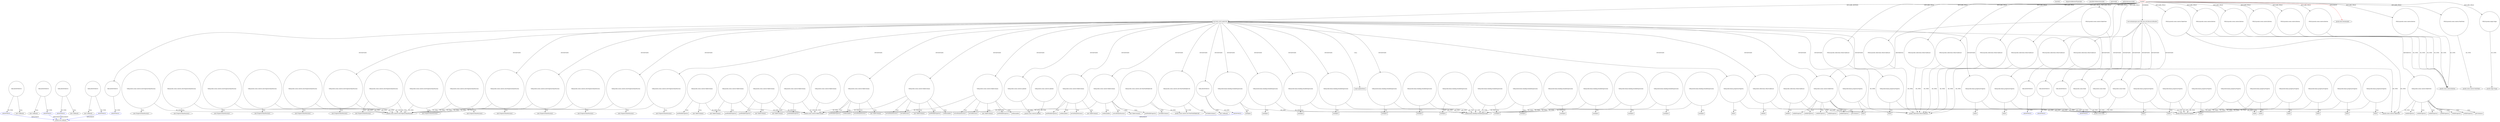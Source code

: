 digraph {
baseInfo[graphId=918,category="pattern",isAnonymous=false,possibleRelation=true]
frameworkRelatedTypesInfo[0="javafx.fxml.Initializable"]
possibleCollaborationsInfo[0="918~INSTANTIATION-~javafx.fxml.Initializable ~javafx.util.Callback ~false~true",1="918~INSTANTIATION-~javafx.fxml.Initializable ~javafx.util.Callback ~false~true",2="918~INSTANTIATION-~javafx.fxml.Initializable ~javafx.util.Callback ~false~true",3="918~INSTANTIATION-~javafx.fxml.Initializable ~javafx.util.Callback ~false~true",4="918~INSTANTIATION-CLIENT_METHOD_DECLARATION-~javafx.fxml.Initializable ~javafx.util.Callback ~false~true"]
patternInfo[frequency=2.0,patternRootClient=0]
patternInstancesInfo[0="bianconejo-CEFX~/bianconejo-CEFX/CEFX-master/src/cefx/CEPrincipalController.java~CEPrincipalController~2114",1="bianconejo-CEFX~/bianconejo-CEFX/CEFX-master/src/cefx/CECommandeController.java~CECommandeController~2084"]
721[label="javafx.util.Callback",vertexType="FRAMEWORK_INTERFACE_TYPE",isFrameworkType=false]
744[label="ANONYMOUS",vertexType="REFERENCE_ANONYMOUS_DECLARATION",isFrameworkType=false,color=blue]
767[label="ANONYMOUS",vertexType="REFERENCE_ANONYMOUS_DECLARATION",isFrameworkType=false,color=blue]
720[label="ANONYMOUS",vertexType="REFERENCE_ANONYMOUS_DECLARATION",isFrameworkType=false,color=blue]
790[label="ANONYMOUS",vertexType="REFERENCE_ANONYMOUS_DECLARATION",isFrameworkType=false,color=blue]
1018[label="ANONYMOUS",vertexType="REFERENCE_ANONYMOUS_DECLARATION",isFrameworkType=false,color=blue]
789[label="VAR:ANONYMOUS",vertexType="VARIABLE_EXPRESION",isFrameworkType=false,shape=circle]
719[label="VAR:ANONYMOUS",vertexType="VARIABLE_EXPRESION",isFrameworkType=false,shape=circle]
766[label="VAR:ANONYMOUS",vertexType="VARIABLE_EXPRESION",isFrameworkType=false,shape=circle]
1017[label="VAR:ANONYMOUS",vertexType="VARIABLE_EXPRESION",isFrameworkType=false,shape=circle]
743[label="VAR:ANONYMOUS",vertexType="VARIABLE_EXPRESION",isFrameworkType=false,shape=circle]
981[label="METHOD_DECLARATION",vertexType="CLIENT_METHOD_DECLARATION",isFrameworkType=false,shape=box]
0[label="CLIENT",vertexType="ROOT_CLIENT_CLASS_DECLARATION",isFrameworkType=false,color=red]
8[label="FIELD:javafx.scene.control.Button",vertexType="FIELD_DECLARATION",isFrameworkType=false,shape=circle]
12[label="FIELD:javafx.scene.control.Button",vertexType="FIELD_DECLARATION",isFrameworkType=false,shape=circle]
10[label="FIELD:javafx.scene.control.Button",vertexType="FIELD_DECLARATION",isFrameworkType=false,shape=circle]
18[label="FIELD:javafx.scene.control.Button",vertexType="FIELD_DECLARATION",isFrameworkType=false,shape=circle]
14[label="FIELD:javafx.scene.control.Button",vertexType="FIELD_DECLARATION",isFrameworkType=false,shape=circle]
6[label="FIELD:javafx.scene.control.Button",vertexType="FIELD_DECLARATION",isFrameworkType=false,shape=circle]
2[label="FIELD:javafx.collections.ObservableList",vertexType="FIELD_DECLARATION",isFrameworkType=false,shape=circle]
3[label="javafx.collections.ObservableList",vertexType="FRAMEWORK_INTERFACE_TYPE",isFrameworkType=false]
44[label="FIELD:javafx.collections.ObservableList",vertexType="FIELD_DECLARATION",isFrameworkType=false,shape=circle]
40[label="FIELD:javafx.collections.ObservableList",vertexType="FIELD_DECLARATION",isFrameworkType=false,shape=circle]
74[label="FIELD:javafx.collections.ObservableList",vertexType="FIELD_DECLARATION",isFrameworkType=false,shape=circle]
60[label="FIELD:javafx.collections.ObservableList",vertexType="FIELD_DECLARATION",isFrameworkType=false,shape=circle]
46[label="FIELD:javafx.collections.ObservableList",vertexType="FIELD_DECLARATION",isFrameworkType=false,shape=circle]
62[label="FIELD:javafx.collections.ObservableList",vertexType="FIELD_DECLARATION",isFrameworkType=false,shape=circle]
102[label="FIELD:javafx.collections.ObservableList",vertexType="FIELD_DECLARATION",isFrameworkType=false,shape=circle]
104[label="void initialize(java.net.URL,java.util.ResourceBundle)",vertexType="OVERRIDING_METHOD_DECLARATION",isFrameworkType=false,shape=box]
94[label="FIELD:javafx.scene.control.TextField",vertexType="FIELD_DECLARATION",isFrameworkType=false,shape=circle]
1004[label="VAR:javafx.scene.control.cell.PropertyValueFactory",vertexType="VARIABLE_EXPRESION",isFrameworkType=false,shape=circle]
1003[label="new PropertyValueFactory()",vertexType="CONSTRUCTOR_CALL",isFrameworkType=false]
988[label="VAR:javafx.scene.control.cell.PropertyValueFactory",vertexType="VARIABLE_EXPRESION",isFrameworkType=false,shape=circle]
987[label="new PropertyValueFactory()",vertexType="CONSTRUCTOR_CALL",isFrameworkType=false]
1036[label="VAR:javafx.scene.control.cell.PropertyValueFactory",vertexType="VARIABLE_EXPRESION",isFrameworkType=false,shape=circle]
1035[label="new PropertyValueFactory()",vertexType="CONSTRUCTOR_CALL",isFrameworkType=false]
1012[label="VAR:javafx.scene.control.cell.PropertyValueFactory",vertexType="VARIABLE_EXPRESION",isFrameworkType=false,shape=circle]
1011[label="new PropertyValueFactory()",vertexType="CONSTRUCTOR_CALL",isFrameworkType=false]
996[label="VAR:javafx.scene.control.cell.PropertyValueFactory",vertexType="VARIABLE_EXPRESION",isFrameworkType=false,shape=circle]
995[label="new PropertyValueFactory()",vertexType="CONSTRUCTOR_CALL",isFrameworkType=false]
396[label="VAR:ANONYMOUS",vertexType="VARIABLE_EXPRESION",isFrameworkType=false,shape=circle]
1021[label="VAR:ANONYMOUS",vertexType="VARIABLE_EXPRESION",isFrameworkType=false,shape=circle]
329[label="VAR:ANONYMOUS",vertexType="VARIABLE_EXPRESION",isFrameworkType=false,shape=circle]
370[label="VAR:ANONYMOUS",vertexType="VARIABLE_EXPRESION",isFrameworkType=false,shape=circle]
1[label="javafx.fxml.Initializable",vertexType="FRAMEWORK_INTERFACE_TYPE",isFrameworkType=false]
85[label="javafx.scene.control.TextField",vertexType="FRAMEWORK_CLASS_TYPE",isFrameworkType=false]
1025[label="VAR:javafx.scene.control.Labeled",vertexType="VARIABLE_EXPRESION",isFrameworkType=false,shape=circle]
80[label="FIELD:javafx.scene.control.TableView",vertexType="FIELD_DECLARATION",isFrameworkType=false,shape=circle]
78[label="FIELD:javafx.scene.control.TableView",vertexType="FIELD_DECLARATION",isFrameworkType=false,shape=circle]
983[label="VAR:javafx.scene.control.TableColumn",vertexType="VARIABLE_EXPRESION",isFrameworkType=false,shape=circle]
982[label="new TableColumn()",vertexType="CONSTRUCTOR_CALL",isFrameworkType=false]
1053[label="prefWidthProperty()",vertexType="INSIDE_CALL",isFrameworkType=false,shape=box]
1007[label="VAR:javafx.scene.control.TableColumn",vertexType="VARIABLE_EXPRESION",isFrameworkType=false,shape=circle]
1006[label="new TableColumn()",vertexType="CONSTRUCTOR_CALL",isFrameworkType=false]
1089[label="prefWidthProperty()",vertexType="INSIDE_CALL",isFrameworkType=false,shape=box]
1031[label="VAR:javafx.scene.control.TableColumn",vertexType="VARIABLE_EXPRESION",isFrameworkType=false,shape=circle]
1030[label="new TableColumn()",vertexType="CONSTRUCTOR_CALL",isFrameworkType=false]
1101[label="prefWidthProperty()",vertexType="INSIDE_CALL",isFrameworkType=false,shape=box]
991[label="VAR:javafx.scene.control.TableColumn",vertexType="VARIABLE_EXPRESION",isFrameworkType=false,shape=circle]
990[label="new TableColumn()",vertexType="CONSTRUCTOR_CALL",isFrameworkType=false]
1065[label="prefWidthProperty()",vertexType="INSIDE_CALL",isFrameworkType=false,shape=box]
999[label="VAR:javafx.scene.control.TableColumn",vertexType="VARIABLE_EXPRESION",isFrameworkType=false,shape=circle]
998[label="new TableColumn()",vertexType="CONSTRUCTOR_CALL",isFrameworkType=false]
1077[label="prefWidthProperty()",vertexType="INSIDE_CALL",isFrameworkType=false,shape=box]
1024[label="super.updateItem()",vertexType="SUPER_CALL",isFrameworkType=false,shape=box]
1060[label="setResizable()",vertexType="INSIDE_CALL",isFrameworkType=false,shape=box]
1084[label="setResizable()",vertexType="INSIDE_CALL",isFrameworkType=false,shape=box]
1072[label="setResizable()",vertexType="INSIDE_CALL",isFrameworkType=false,shape=box]
1096[label="setResizable()",vertexType="INSIDE_CALL",isFrameworkType=false,shape=box]
1108[label="setResizable()",vertexType="INSIDE_CALL",isFrameworkType=false,shape=box]
707[label="javafx.scene.control.cell.PropertyValueFactory",vertexType="FRAMEWORK_CLASS_TYPE",isFrameworkType=false]
761[label="VAR:javafx.scene.control.cell.PropertyValueFactory",vertexType="VARIABLE_EXPRESION",isFrameworkType=false,shape=circle]
760[label="new PropertyValueFactory()",vertexType="CONSTRUCTOR_CALL",isFrameworkType=false]
784[label="VAR:javafx.scene.control.cell.PropertyValueFactory",vertexType="VARIABLE_EXPRESION",isFrameworkType=false,shape=circle]
783[label="new PropertyValueFactory()",vertexType="CONSTRUCTOR_CALL",isFrameworkType=false]
738[label="VAR:javafx.scene.control.cell.PropertyValueFactory",vertexType="VARIABLE_EXPRESION",isFrameworkType=false,shape=circle]
737[label="new PropertyValueFactory()",vertexType="CONSTRUCTOR_CALL",isFrameworkType=false]
714[label="VAR:javafx.scene.control.cell.PropertyValueFactory",vertexType="VARIABLE_EXPRESION",isFrameworkType=false,shape=circle]
713[label="new PropertyValueFactory()",vertexType="CONSTRUCTOR_CALL",isFrameworkType=false]
836[label="VAR:javafx.scene.control.cell.PropertyValueFactory",vertexType="VARIABLE_EXPRESION",isFrameworkType=false,shape=circle]
835[label="new PropertyValueFactory()",vertexType="CONSTRUCTOR_CALL",isFrameworkType=false]
706[label="VAR:javafx.scene.control.cell.PropertyValueFactory",vertexType="VARIABLE_EXPRESION",isFrameworkType=false,shape=circle]
705[label="new PropertyValueFactory()",vertexType="CONSTRUCTOR_CALL",isFrameworkType=false]
815[label="VAR:javafx.scene.control.cell.PropertyValueFactory",vertexType="VARIABLE_EXPRESION",isFrameworkType=false,shape=circle]
814[label="new PropertyValueFactory()",vertexType="CONSTRUCTOR_CALL",isFrameworkType=false]
823[label="VAR:javafx.scene.control.cell.PropertyValueFactory",vertexType="VARIABLE_EXPRESION",isFrameworkType=false,shape=circle]
822[label="new PropertyValueFactory()",vertexType="CONSTRUCTOR_CALL",isFrameworkType=false]
807[label="VAR:javafx.scene.control.cell.PropertyValueFactory",vertexType="VARIABLE_EXPRESION",isFrameworkType=false,shape=circle]
806[label="new PropertyValueFactory()",vertexType="CONSTRUCTOR_CALL",isFrameworkType=false]
838[label="VAR:javafx.collections.ObservableList",vertexType="VARIABLE_EXPRESION",isFrameworkType=false,shape=circle]
1043[label="VAR:javafx.collections.ObservableList",vertexType="VARIABLE_EXPRESION",isFrameworkType=false,shape=circle]
330[label="ANONYMOUS",vertexType="REFERENCE_ANONYMOUS_DECLARATION",isFrameworkType=false,color=blue]
1022[label="ANONYMOUS",vertexType="REFERENCE_ANONYMOUS_DECLARATION",isFrameworkType=false,color=blue]
371[label="ANONYMOUS",vertexType="REFERENCE_ANONYMOUS_DECLARATION",isFrameworkType=false,color=blue]
397[label="ANONYMOUS",vertexType="REFERENCE_ANONYMOUS_DECLARATION",isFrameworkType=false,color=blue]
79[label="javafx.scene.control.TableView",vertexType="FRAMEWORK_CLASS_TYPE",isFrameworkType=false]
986[label="setCellValueFactory()",vertexType="INSIDE_CALL",isFrameworkType=false,shape=box]
994[label="setCellValueFactory()",vertexType="INSIDE_CALL",isFrameworkType=false,shape=box]
1010[label="setCellValueFactory()",vertexType="INSIDE_CALL",isFrameworkType=false,shape=box]
1034[label="setCellValueFactory()",vertexType="INSIDE_CALL",isFrameworkType=false,shape=box]
1002[label="setCellValueFactory()",vertexType="INSIDE_CALL",isFrameworkType=false,shape=box]
1090[label="VAR:javafx.beans.binding.DoubleExpression",vertexType="VARIABLE_EXPRESION",isFrameworkType=false,shape=circle]
1091[label="multiply()",vertexType="INSIDE_CALL",isFrameworkType=false,shape=box]
853[label="javafx.beans.binding.DoubleExpression",vertexType="FRAMEWORK_CLASS_TYPE",isFrameworkType=false]
1066[label="VAR:javafx.beans.binding.DoubleExpression",vertexType="VARIABLE_EXPRESION",isFrameworkType=false,shape=circle]
1067[label="multiply()",vertexType="INSIDE_CALL",isFrameworkType=false,shape=box]
899[label="VAR:javafx.beans.binding.DoubleExpression",vertexType="VARIABLE_EXPRESION",isFrameworkType=false,shape=circle]
900[label="multiply()",vertexType="INSIDE_CALL",isFrameworkType=false,shape=box]
1078[label="VAR:javafx.beans.binding.DoubleExpression",vertexType="VARIABLE_EXPRESION",isFrameworkType=false,shape=circle]
1079[label="multiply()",vertexType="INSIDE_CALL",isFrameworkType=false,shape=box]
1054[label="VAR:javafx.beans.binding.DoubleExpression",vertexType="VARIABLE_EXPRESION",isFrameworkType=false,shape=circle]
1055[label="multiply()",vertexType="INSIDE_CALL",isFrameworkType=false,shape=box]
1102[label="VAR:javafx.beans.binding.DoubleExpression",vertexType="VARIABLE_EXPRESION",isFrameworkType=false,shape=circle]
1103[label="multiply()",vertexType="INSIDE_CALL",isFrameworkType=false,shape=box]
911[label="VAR:javafx.beans.binding.DoubleExpression",vertexType="VARIABLE_EXPRESION",isFrameworkType=false,shape=circle]
912[label="multiply()",vertexType="INSIDE_CALL",isFrameworkType=false,shape=box]
851[label="VAR:javafx.beans.binding.DoubleExpression",vertexType="VARIABLE_EXPRESION",isFrameworkType=false,shape=circle]
852[label="multiply()",vertexType="INSIDE_CALL",isFrameworkType=false,shape=box]
923[label="VAR:javafx.beans.binding.DoubleExpression",vertexType="VARIABLE_EXPRESION",isFrameworkType=false,shape=circle]
924[label="multiply()",vertexType="INSIDE_CALL",isFrameworkType=false,shape=box]
875[label="VAR:javafx.beans.binding.DoubleExpression",vertexType="VARIABLE_EXPRESION",isFrameworkType=false,shape=circle]
876[label="multiply()",vertexType="INSIDE_CALL",isFrameworkType=false,shape=box]
947[label="VAR:javafx.beans.binding.DoubleExpression",vertexType="VARIABLE_EXPRESION",isFrameworkType=false,shape=circle]
948[label="multiply()",vertexType="INSIDE_CALL",isFrameworkType=false,shape=box]
887[label="VAR:javafx.beans.binding.DoubleExpression",vertexType="VARIABLE_EXPRESION",isFrameworkType=false,shape=circle]
888[label="multiply()",vertexType="INSIDE_CALL",isFrameworkType=false,shape=box]
863[label="VAR:javafx.beans.binding.DoubleExpression",vertexType="VARIABLE_EXPRESION",isFrameworkType=false,shape=circle]
864[label="multiply()",vertexType="INSIDE_CALL",isFrameworkType=false,shape=box]
935[label="VAR:javafx.beans.binding.DoubleExpression",vertexType="VARIABLE_EXPRESION",isFrameworkType=false,shape=circle]
936[label="multiply()",vertexType="INSIDE_CALL",isFrameworkType=false,shape=box]
48[label="FIELD:javafx.stage.Stage",vertexType="FIELD_DECLARATION",isFrameworkType=false,shape=circle]
49[label="javafx.stage.Stage",vertexType="FRAMEWORK_CLASS_TYPE",isFrameworkType=false]
7[label="javafx.scene.control.Button",vertexType="FRAMEWORK_CLASS_TYPE",isFrameworkType=false]
478[label="VAR:javafx.scene.Node",vertexType="VARIABLE_EXPRESION",isFrameworkType=false,shape=circle]
165[label="javafx.scene.Node",vertexType="FRAMEWORK_CLASS_TYPE",isFrameworkType=false]
472[label="VAR:javafx.scene.Node",vertexType="VARIABLE_EXPRESION",isFrameworkType=false,shape=circle]
466[label="VAR:javafx.scene.Node",vertexType="VARIABLE_EXPRESION",isFrameworkType=false,shape=circle]
1039[label="setCellFactory()",vertexType="INSIDE_CALL",isFrameworkType=false,shape=box]
1015[label="setCellFactory()",vertexType="INSIDE_CALL",isFrameworkType=false,shape=box]
238[label="javafx.scene.control.Labeled",vertexType="FRAMEWORK_CLASS_TYPE",isFrameworkType=false]
727[label="VAR:javafx.scene.control.Labeled",vertexType="VARIABLE_EXPRESION",isFrameworkType=false,shape=circle]
1046[label="VAR:javafx.scene.control.TableView",vertexType="VARIABLE_EXPRESION",isFrameworkType=false,shape=circle]
1070[label="widthProperty()",vertexType="INSIDE_CALL",isFrameworkType=false,shape=box]
1094[label="widthProperty()",vertexType="INSIDE_CALL",isFrameworkType=false,shape=box]
1082[label="widthProperty()",vertexType="INSIDE_CALL",isFrameworkType=false,shape=box]
1106[label="widthProperty()",vertexType="INSIDE_CALL",isFrameworkType=false,shape=box]
1058[label="widthProperty()",vertexType="INSIDE_CALL",isFrameworkType=false,shape=box]
1047[label="getColumns()",vertexType="INSIDE_CALL",isFrameworkType=false,shape=box]
841[label="VAR:javafx.scene.control.TableView",vertexType="VARIABLE_EXPRESION",isFrameworkType=false,shape=circle]
915[label="widthProperty()",vertexType="INSIDE_CALL",isFrameworkType=false,shape=box]
879[label="widthProperty()",vertexType="INSIDE_CALL",isFrameworkType=false,shape=box]
891[label="widthProperty()",vertexType="INSIDE_CALL",isFrameworkType=false,shape=box]
939[label="widthProperty()",vertexType="INSIDE_CALL",isFrameworkType=false,shape=box]
867[label="widthProperty()",vertexType="INSIDE_CALL",isFrameworkType=false,shape=box]
951[label="widthProperty()",vertexType="INSIDE_CALL",isFrameworkType=false,shape=box]
842[label="getColumns()",vertexType="INSIDE_CALL",isFrameworkType=false,shape=box]
1040[label="VAR:javafx.scene.control.cell.TextFieldTableCell",vertexType="VARIABLE_EXPRESION",isFrameworkType=false,shape=circle]
829[label="javafx.scene.control.cell.TextFieldTableCell",vertexType="FRAMEWORK_CLASS_TYPE",isFrameworkType=false]
1041[label="forTableColumn()",vertexType="INSIDE_CALL",isFrameworkType=false,shape=box]
827[label="VAR:javafx.scene.control.cell.TextFieldTableCell",vertexType="VARIABLE_EXPRESION",isFrameworkType=false,shape=circle]
828[label="forTableColumn()",vertexType="INSIDE_CALL",isFrameworkType=false,shape=box]
1049[label="VAR:javafx.beans.property.Property",vertexType="VARIABLE_EXPRESION",isFrameworkType=false,shape=circle]
848[label="javafx.beans.property.Property",vertexType="FRAMEWORK_INTERFACE_TYPE",isFrameworkType=false]
1050[label="bind()",vertexType="INSIDE_CALL",isFrameworkType=false,shape=box]
942[label="VAR:javafx.beans.property.Property",vertexType="VARIABLE_EXPRESION",isFrameworkType=false,shape=circle]
943[label="bind()",vertexType="INSIDE_CALL",isFrameworkType=false,shape=box]
894[label="VAR:javafx.beans.property.Property",vertexType="VARIABLE_EXPRESION",isFrameworkType=false,shape=circle]
895[label="bind()",vertexType="INSIDE_CALL",isFrameworkType=false,shape=box]
870[label="VAR:javafx.beans.property.Property",vertexType="VARIABLE_EXPRESION",isFrameworkType=false,shape=circle]
871[label="bind()",vertexType="INSIDE_CALL",isFrameworkType=false,shape=box]
930[label="VAR:javafx.beans.property.Property",vertexType="VARIABLE_EXPRESION",isFrameworkType=false,shape=circle]
931[label="bind()",vertexType="INSIDE_CALL",isFrameworkType=false,shape=box]
846[label="VAR:javafx.beans.property.Property",vertexType="VARIABLE_EXPRESION",isFrameworkType=false,shape=circle]
847[label="bind()",vertexType="INSIDE_CALL",isFrameworkType=false,shape=box]
906[label="VAR:javafx.beans.property.Property",vertexType="VARIABLE_EXPRESION",isFrameworkType=false,shape=circle]
907[label="bind()",vertexType="INSIDE_CALL",isFrameworkType=false,shape=box]
1061[label="VAR:javafx.beans.property.Property",vertexType="VARIABLE_EXPRESION",isFrameworkType=false,shape=circle]
1062[label="bind()",vertexType="INSIDE_CALL",isFrameworkType=false,shape=box]
882[label="VAR:javafx.beans.property.Property",vertexType="VARIABLE_EXPRESION",isFrameworkType=false,shape=circle]
883[label="bind()",vertexType="INSIDE_CALL",isFrameworkType=false,shape=box]
1073[label="VAR:javafx.beans.property.Property",vertexType="VARIABLE_EXPRESION",isFrameworkType=false,shape=circle]
1074[label="bind()",vertexType="INSIDE_CALL",isFrameworkType=false,shape=box]
918[label="VAR:javafx.beans.property.Property",vertexType="VARIABLE_EXPRESION",isFrameworkType=false,shape=circle]
919[label="bind()",vertexType="INSIDE_CALL",isFrameworkType=false,shape=box]
1097[label="VAR:javafx.beans.property.Property",vertexType="VARIABLE_EXPRESION",isFrameworkType=false,shape=circle]
1098[label="bind()",vertexType="INSIDE_CALL",isFrameworkType=false,shape=box]
858[label="VAR:javafx.beans.property.Property",vertexType="VARIABLE_EXPRESION",isFrameworkType=false,shape=circle]
859[label="bind()",vertexType="INSIDE_CALL",isFrameworkType=false,shape=box]
1085[label="VAR:javafx.beans.property.Property",vertexType="VARIABLE_EXPRESION",isFrameworkType=false,shape=circle]
1086[label="bind()",vertexType="INSIDE_CALL",isFrameworkType=false,shape=box]
839[label="addAll()",vertexType="INSIDE_CALL",isFrameworkType=false,shape=box]
1044[label="addAll()",vertexType="INSIDE_CALL",isFrameworkType=false,shape=box]
1016[label="new Callback()",vertexType="CONSTRUCTOR_CALL",isFrameworkType=false]
765[label="new Callback()",vertexType="CONSTRUCTOR_CALL",isFrameworkType=false]
718[label="new Callback()",vertexType="CONSTRUCTOR_CALL",isFrameworkType=false]
788[label="new Callback()",vertexType="CONSTRUCTOR_CALL",isFrameworkType=false]
742[label="new Callback()",vertexType="CONSTRUCTOR_CALL",isFrameworkType=false]
700[label="javafx.scene.control.TableColumn",vertexType="FRAMEWORK_CLASS_TYPE",isFrameworkType=false]
699[label="VAR:javafx.scene.control.TableColumn",vertexType="VARIABLE_EXPRESION",isFrameworkType=false,shape=circle]
698[label="new TableColumn()",vertexType="CONSTRUCTOR_CALL",isFrameworkType=false]
850[label="prefWidthProperty()",vertexType="INSIDE_CALL",isFrameworkType=false,shape=box]
779[label="VAR:javafx.scene.control.TableColumn",vertexType="VARIABLE_EXPRESION",isFrameworkType=false,shape=circle]
778[label="new TableColumn()",vertexType="CONSTRUCTOR_CALL",isFrameworkType=false]
898[label="prefWidthProperty()",vertexType="INSIDE_CALL",isFrameworkType=false,shape=box]
831[label="VAR:javafx.scene.control.TableColumn",vertexType="VARIABLE_EXPRESION",isFrameworkType=false,shape=circle]
830[label="new TableColumn()",vertexType="CONSTRUCTOR_CALL",isFrameworkType=false]
946[label="prefWidthProperty()",vertexType="INSIDE_CALL",isFrameworkType=false,shape=box]
756[label="VAR:javafx.scene.control.TableColumn",vertexType="VARIABLE_EXPRESION",isFrameworkType=false,shape=circle]
755[label="new TableColumn()",vertexType="CONSTRUCTOR_CALL",isFrameworkType=false]
886[label="prefWidthProperty()",vertexType="INSIDE_CALL",isFrameworkType=false,shape=box]
810[label="VAR:javafx.scene.control.TableColumn",vertexType="VARIABLE_EXPRESION",isFrameworkType=false,shape=circle]
983->982[label="CALL"]
999->1084[label="CALL"]
983->1060[label="CALL"]
80->1046[label="REFERENCE"]
1040->1041[label="CALL"]
0->1[label="IMPLEMENT",color=red]
0->14[label="DECLARE_FIELD"]
991->1065[label="CALL"]
894->848[label="OF_TYPE"]
981->1102[label="INSTANTIATE"]
823->707[label="OF_TYPE"]
899->900[label="CALL"]
981->1024[label="CALL"]
1004->707[label="OF_TYPE"]
1012->707[label="OF_TYPE"]
947->948[label="CALL"]
1078->1079[label="CALL"]
720->721[label="IMPLEMENT",color=blue]
870->848[label="OF_TYPE"]
1007->1096[label="CALL"]
841->939[label="CALL"]
991->1072[label="CALL"]
988->707[label="OF_TYPE"]
743->742[label="CALL"]
942->848[label="OF_TYPE"]
1102->1103[label="CALL"]
767->721[label="IMPLEMENT",color=blue]
706->705[label="CALL"]
0->104[label="OVERRIDE"]
807->806[label="CALL"]
0->74[label="DECLARE_FIELD"]
836->707[label="OF_TYPE"]
870->871[label="CALL"]
918->919[label="CALL"]
784->783[label="CALL"]
981->1078[label="INSTANTIATE"]
981->1017[label="INSTANTIATE"]
1031->1034[label="CALL"]
0->62[label="DECLARE_FIELD"]
981->1007[label="INSTANTIATE"]
815->707[label="OF_TYPE"]
761->760[label="CALL"]
863->853[label="OF_TYPE"]
1097->848[label="OF_TYPE"]
779->700[label="OF_TYPE"]
766->767[label="OF_TYPE"]
807->707[label="OF_TYPE"]
882->883[label="CALL"]
1007->1010[label="CALL"]
14->7[label="OF_TYPE"]
1073->848[label="OF_TYPE"]
981->1021[label="INSTANTIATE"]
714->713[label="CALL"]
1054->1055[label="CALL"]
981->983[label="INSTANTIATE"]
766->765[label="CALL"]
838->3[label="OF_TYPE"]
981->1061[label="INSTANTIATE"]
983->986[label="CALL"]
999->1002[label="CALL"]
699->850[label="CALL"]
1054->853[label="OF_TYPE"]
991->990[label="CALL"]
981->1012[label="INSTANTIATE"]
981->991[label="INSTANTIATE"]
1012->1011[label="CALL"]
935->936[label="CALL"]
1046->1058[label="CALL"]
0->60[label="DECLARE_FIELD"]
981->996[label="INSTANTIATE"]
981->1073[label="INSTANTIATE"]
12->7[label="OF_TYPE"]
838->839[label="CALL"]
942->943[label="CALL"]
6->7[label="OF_TYPE"]
1040->829[label="OF_TYPE"]
930->848[label="OF_TYPE"]
756->755[label="CALL"]
810->700[label="OF_TYPE"]
789->788[label="CALL"]
1061->848[label="OF_TYPE"]
836->835[label="CALL"]
1018->721[label="IMPLEMENT",color=blue]
104->478[label="INSTANTIATE"]
841->842[label="CALL"]
827->829[label="OF_TYPE"]
0->981[label="DECLARE_METHOD"]
981->1043[label="INSTANTIATE"]
981->999[label="INSTANTIATE"]
911->912[label="CALL"]
1066->853[label="OF_TYPE"]
1102->853[label="OF_TYPE"]
102->3[label="OF_TYPE"]
996->707[label="OF_TYPE"]
1031->1108[label="CALL"]
831->946[label="CALL"]
1031->1030[label="CALL"]
0->44[label="DECLARE_FIELD"]
1031->1101[label="CALL"]
841->891[label="CALL"]
981->1031[label="INSTANTIATE"]
48->49[label="OF_TYPE"]
999->998[label="CALL"]
983->1053[label="CALL"]
60->3[label="OF_TYPE"]
1085->1086[label="CALL"]
981->1090[label="INSTANTIATE"]
40->3[label="OF_TYPE"]
1049->848[label="OF_TYPE"]
981->1054[label="INSTANTIATE"]
981->1085[label="INSTANTIATE"]
714->707[label="OF_TYPE"]
851->853[label="OF_TYPE"]
981->1025[label="INSTANTIATE"]
815->814[label="CALL"]
875->876[label="CALL"]
0->78[label="DECLARE_FIELD"]
104->396[label="INSTANTIATE"]
981->1066[label="INSTANTIATE"]
983->700[label="OF_TYPE"]
1007->1089[label="CALL"]
1046->1106[label="CALL"]
863->864[label="CALL"]
789->790[label="OF_TYPE"]
0->10[label="DECLARE_FIELD"]
851->852[label="CALL"]
756->700[label="OF_TYPE"]
738->707[label="OF_TYPE"]
1031->700[label="OF_TYPE"]
466->165[label="OF_TYPE"]
930->931[label="CALL"]
1078->853[label="OF_TYPE"]
396->397[label="OF_TYPE"]
947->853[label="OF_TYPE"]
78->841[label="REFERENCE"]
738->737[label="CALL"]
1066->1067[label="CALL"]
887->888[label="CALL"]
2->3[label="OF_TYPE"]
699->700[label="OF_TYPE"]
1046->1047[label="CALL"]
841->915[label="CALL"]
0->6[label="DECLARE_FIELD"]
756->886[label="CALL"]
706->707[label="OF_TYPE"]
1090->1091[label="CALL"]
918->848[label="OF_TYPE"]
478->165[label="OF_TYPE"]
104->329[label="INSTANTIATE"]
80->79[label="OF_TYPE"]
0->2[label="DECLARE_FIELD"]
0->94[label="DECLARE_FIELD"]
370->371[label="OF_TYPE"]
894->895[label="CALL"]
841->867[label="CALL"]
1007->1015[label="CALL"]
923->924[label="CALL"]
981->1040[label="INSTANTIATE"]
1017->1016[label="CALL"]
78->79[label="OF_TYPE"]
1046->1094[label="CALL"]
981->1036[label="INSTANTIATE"]
996->995[label="CALL"]
0->48[label="DECLARE_FIELD"]
1036->1035[label="CALL"]
1036->707[label="OF_TYPE"]
779->898[label="CALL"]
1046->1082[label="CALL"]
0->80[label="DECLARE_FIELD"]
1007->1006[label="CALL"]
1031->1039[label="CALL"]
923->853[label="OF_TYPE"]
784->707[label="OF_TYPE"]
104->370[label="INSTANTIATE"]
875->853[label="OF_TYPE"]
882->848[label="OF_TYPE"]
719->718[label="CALL"]
104->466[label="INSTANTIATE"]
823->822[label="CALL"]
779->778[label="CALL"]
1049->1050[label="CALL"]
744->721[label="IMPLEMENT",color=blue]
991->700[label="OF_TYPE"]
46->3[label="OF_TYPE"]
62->3[label="OF_TYPE"]
719->720[label="OF_TYPE"]
329->330[label="OF_TYPE"]
981->988[label="INSTANTIATE"]
999->700[label="OF_TYPE"]
8->7[label="OF_TYPE"]
10->7[label="OF_TYPE"]
827->828[label="CALL"]
1061->1062[label="CALL"]
1043->3[label="OF_TYPE"]
1043->1044[label="CALL"]
1073->1074[label="CALL"]
790->721[label="IMPLEMENT",color=blue]
18->7[label="OF_TYPE"]
1046->79[label="OF_TYPE"]
841->79[label="OF_TYPE"]
761->707[label="OF_TYPE"]
472->165[label="OF_TYPE"]
1097->1098[label="CALL"]
899->853[label="OF_TYPE"]
841->879[label="CALL"]
981->1046[label="INSTANTIATE"]
988->987[label="CALL"]
1017->1018[label="OF_TYPE"]
1025->238[label="OF_TYPE"]
94->85[label="OF_TYPE"]
727->238[label="OF_TYPE"]
1007->700[label="OF_TYPE"]
906->907[label="CALL"]
1021->1022[label="OF_TYPE"]
981->1049[label="INSTANTIATE"]
981->1097[label="INSTANTIATE"]
935->853[label="OF_TYPE"]
887->853[label="OF_TYPE"]
999->1077[label="CALL"]
0->8[label="DECLARE_FIELD"]
743->744[label="OF_TYPE"]
831->700[label="OF_TYPE"]
74->3[label="OF_TYPE"]
846->848[label="OF_TYPE"]
1090->853[label="OF_TYPE"]
906->848[label="OF_TYPE"]
44->3[label="OF_TYPE"]
0->12[label="DECLARE_FIELD"]
0->18[label="DECLARE_FIELD"]
911->853[label="OF_TYPE"]
1004->1003[label="CALL"]
699->698[label="CALL"]
104->472[label="INSTANTIATE"]
981->1004[label="INSTANTIATE"]
858->848[label="OF_TYPE"]
858->859[label="CALL"]
0->102[label="DECLARE_FIELD"]
0->46[label="DECLARE_FIELD"]
1046->1070[label="CALL"]
1085->848[label="OF_TYPE"]
991->994[label="CALL"]
0->40[label="DECLARE_FIELD"]
831->830[label="CALL"]
841->951[label="CALL"]
846->847[label="CALL"]
}

